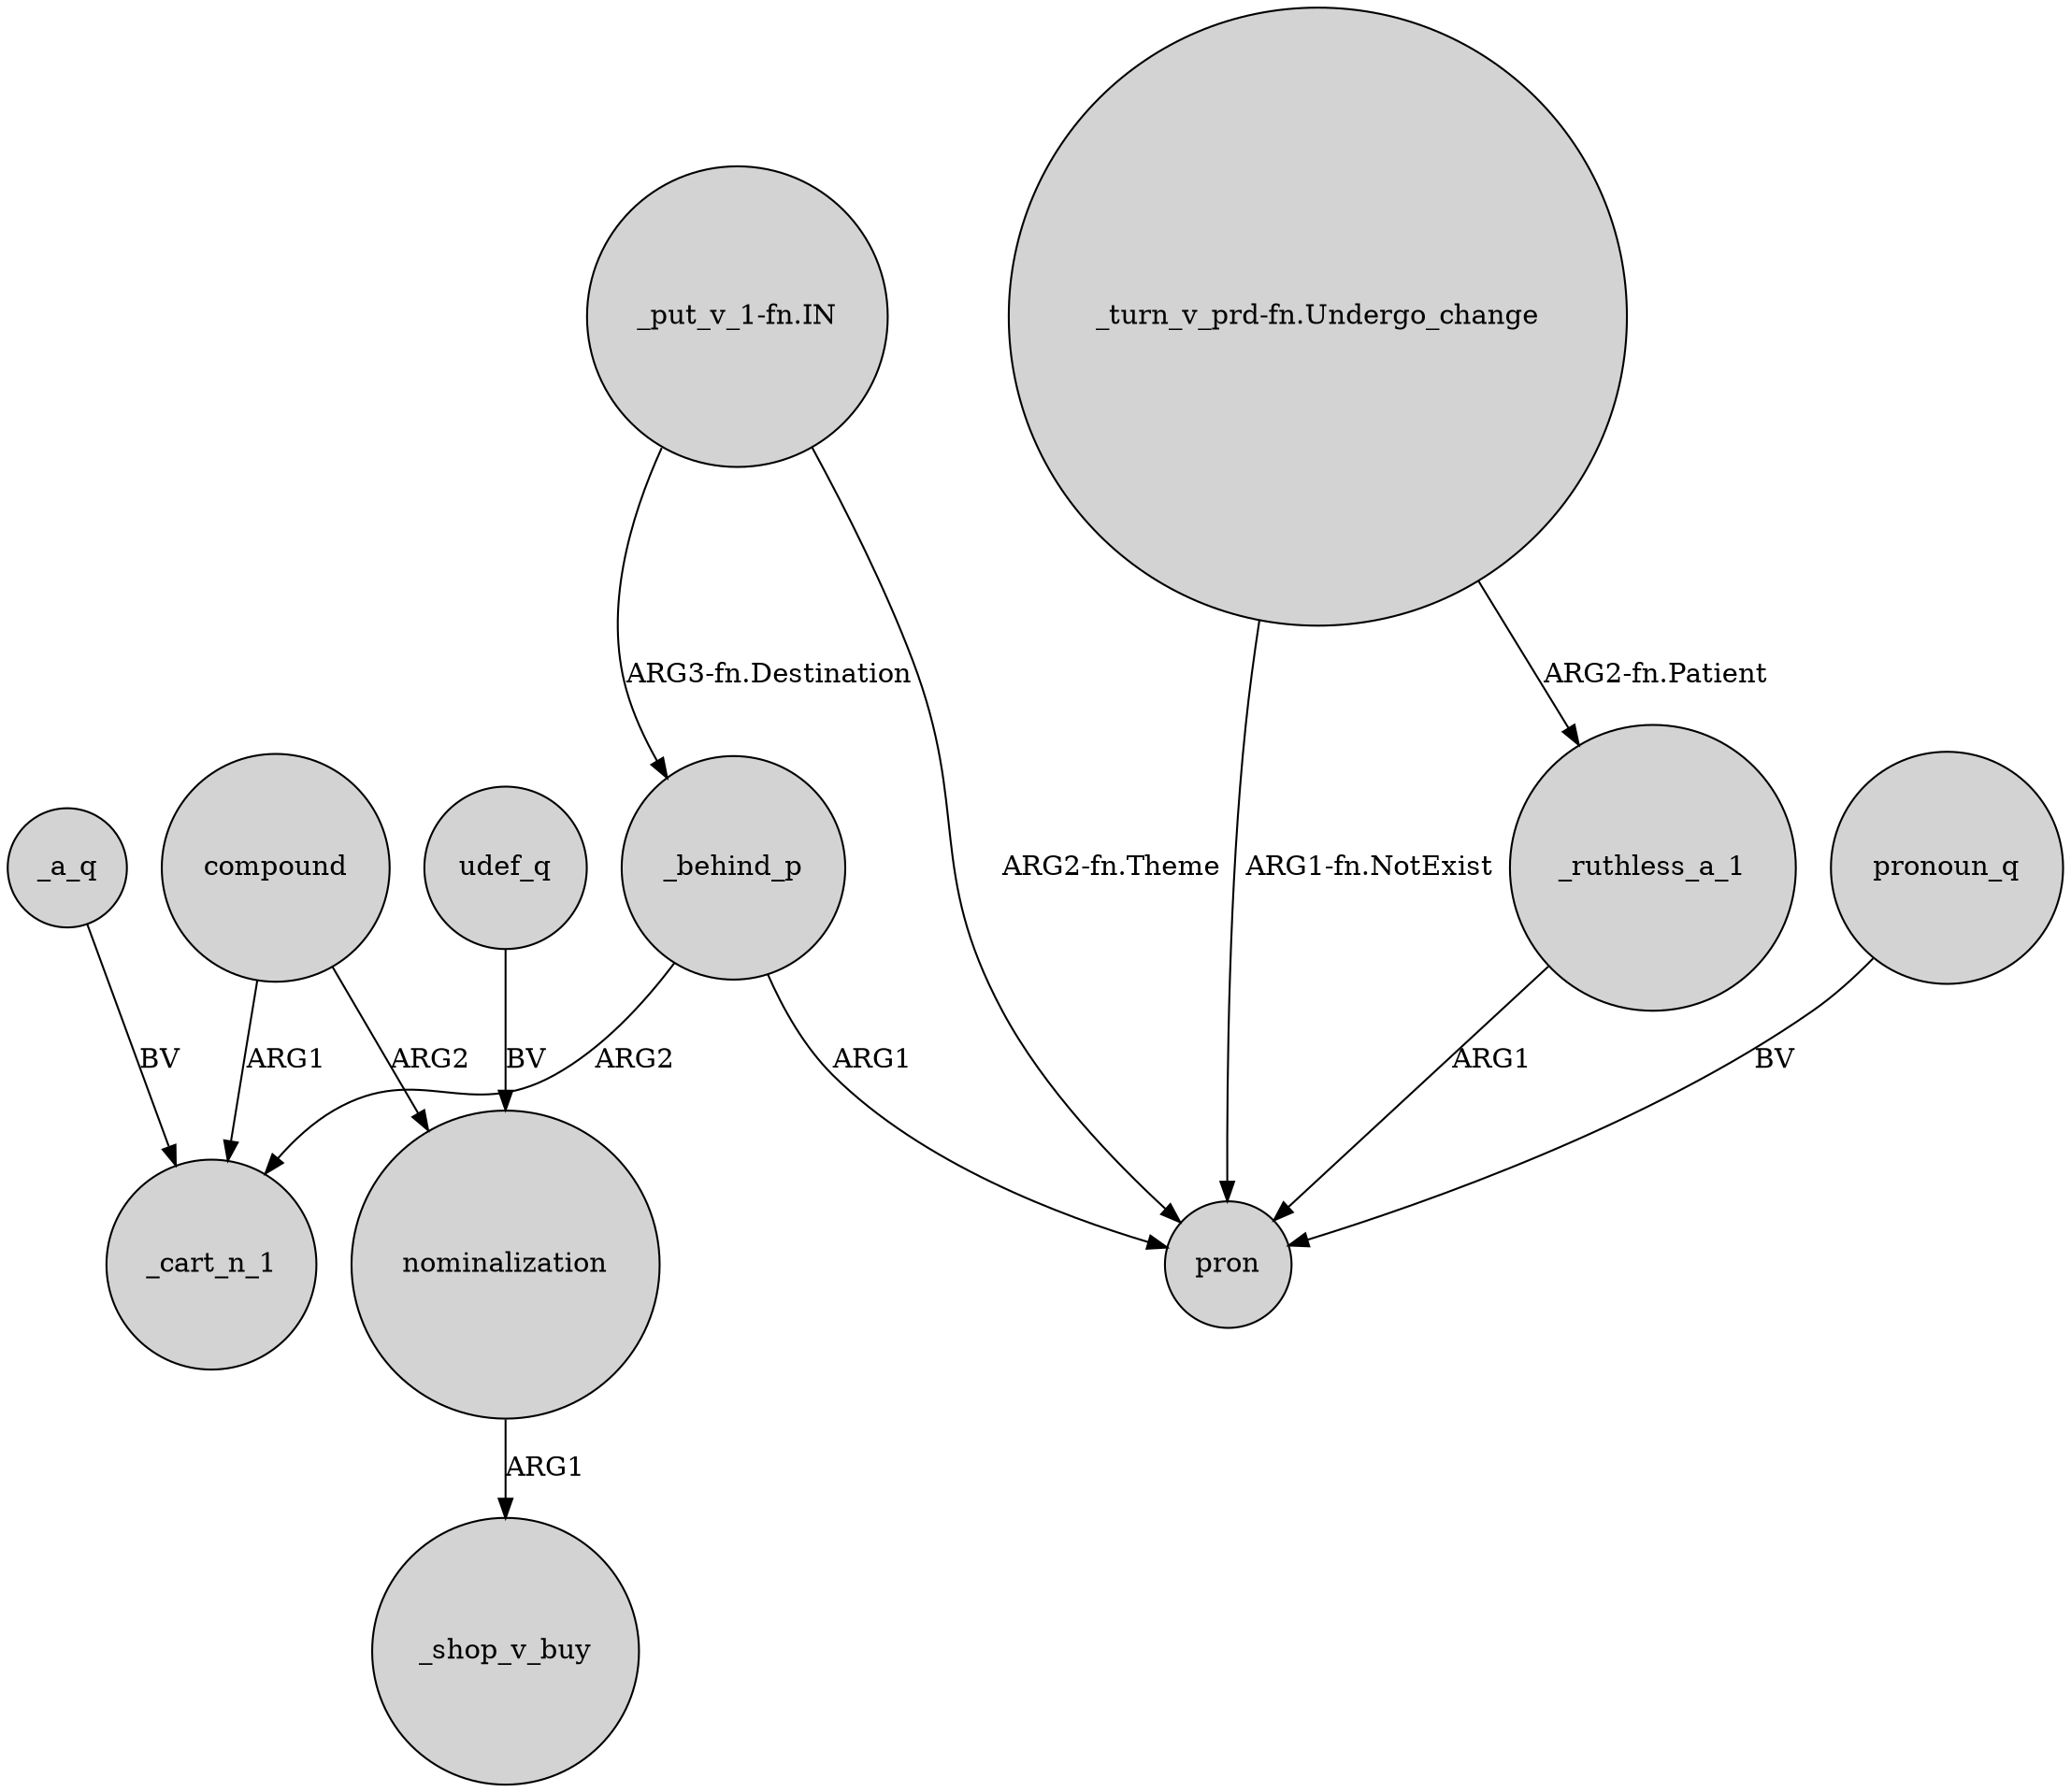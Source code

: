 digraph {
	node [shape=circle style=filled]
	compound -> _cart_n_1 [label=ARG1]
	_behind_p -> pron [label=ARG1]
	_behind_p -> _cart_n_1 [label=ARG2]
	compound -> nominalization [label=ARG2]
	nominalization -> _shop_v_buy [label=ARG1]
	"_turn_v_prd-fn.Undergo_change" -> pron [label="ARG1-fn.NotExist"]
	_a_q -> _cart_n_1 [label=BV]
	"_put_v_1-fn.IN" -> _behind_p [label="ARG3-fn.Destination"]
	"_turn_v_prd-fn.Undergo_change" -> _ruthless_a_1 [label="ARG2-fn.Patient"]
	_ruthless_a_1 -> pron [label=ARG1]
	udef_q -> nominalization [label=BV]
	"_put_v_1-fn.IN" -> pron [label="ARG2-fn.Theme"]
	pronoun_q -> pron [label=BV]
}
